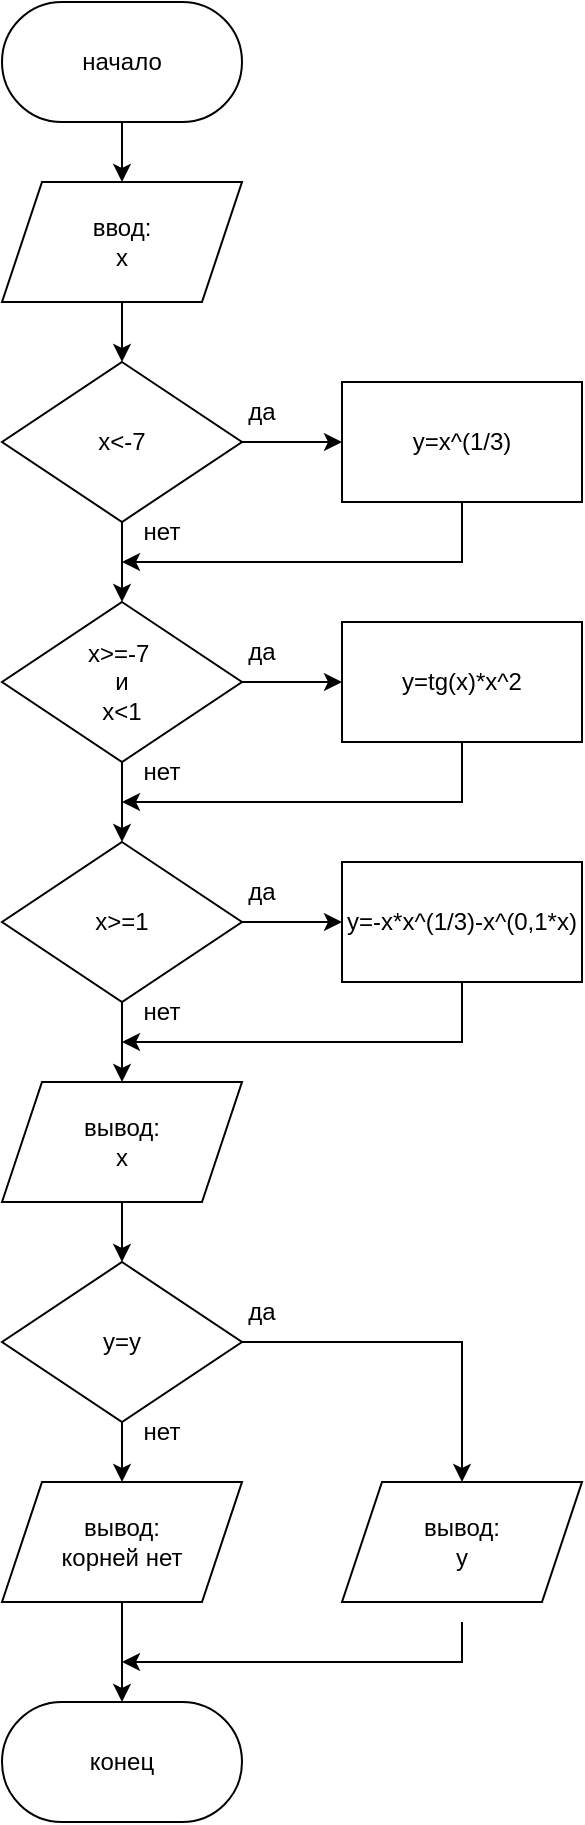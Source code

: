 <mxfile version="22.0.4" type="device">
  <diagram name="Страница — 1" id="dIbMGbSbDrTmaixLUYto">
    <mxGraphModel dx="1034" dy="711" grid="1" gridSize="10" guides="1" tooltips="1" connect="1" arrows="1" fold="1" page="1" pageScale="1" pageWidth="827" pageHeight="1169" math="0" shadow="0">
      <root>
        <mxCell id="0" />
        <mxCell id="1" parent="0" />
        <mxCell id="k3U__Hfp_pY9RrmfNyMo-18" value="" style="edgeStyle=orthogonalEdgeStyle;rounded=0;orthogonalLoop=1;jettySize=auto;html=1;" edge="1" parent="1" source="k3U__Hfp_pY9RrmfNyMo-3" target="k3U__Hfp_pY9RrmfNyMo-5">
          <mxGeometry relative="1" as="geometry" />
        </mxCell>
        <mxCell id="k3U__Hfp_pY9RrmfNyMo-3" value="начало" style="rounded=1;whiteSpace=wrap;html=1;arcSize=50;" vertex="1" parent="1">
          <mxGeometry x="160" y="100" width="120" height="60" as="geometry" />
        </mxCell>
        <mxCell id="k3U__Hfp_pY9RrmfNyMo-19" value="" style="edgeStyle=orthogonalEdgeStyle;rounded=0;orthogonalLoop=1;jettySize=auto;html=1;" edge="1" parent="1" source="k3U__Hfp_pY9RrmfNyMo-5" target="k3U__Hfp_pY9RrmfNyMo-6">
          <mxGeometry relative="1" as="geometry" />
        </mxCell>
        <mxCell id="k3U__Hfp_pY9RrmfNyMo-5" value="ввод:&lt;br&gt;x" style="shape=parallelogram;perimeter=parallelogramPerimeter;whiteSpace=wrap;html=1;fixedSize=1;" vertex="1" parent="1">
          <mxGeometry x="160" y="190" width="120" height="60" as="geometry" />
        </mxCell>
        <mxCell id="k3U__Hfp_pY9RrmfNyMo-20" value="" style="edgeStyle=orthogonalEdgeStyle;rounded=0;orthogonalLoop=1;jettySize=auto;html=1;" edge="1" parent="1" source="k3U__Hfp_pY9RrmfNyMo-6" target="k3U__Hfp_pY9RrmfNyMo-9">
          <mxGeometry relative="1" as="geometry" />
        </mxCell>
        <mxCell id="k3U__Hfp_pY9RrmfNyMo-21" value="" style="edgeStyle=orthogonalEdgeStyle;rounded=0;orthogonalLoop=1;jettySize=auto;html=1;" edge="1" parent="1" source="k3U__Hfp_pY9RrmfNyMo-6" target="k3U__Hfp_pY9RrmfNyMo-7">
          <mxGeometry relative="1" as="geometry" />
        </mxCell>
        <mxCell id="k3U__Hfp_pY9RrmfNyMo-6" value="x&amp;lt;-7" style="rhombus;whiteSpace=wrap;html=1;" vertex="1" parent="1">
          <mxGeometry x="160" y="280" width="120" height="80" as="geometry" />
        </mxCell>
        <mxCell id="k3U__Hfp_pY9RrmfNyMo-22" style="edgeStyle=orthogonalEdgeStyle;rounded=0;orthogonalLoop=1;jettySize=auto;html=1;exitX=0.5;exitY=1;exitDx=0;exitDy=0;" edge="1" parent="1" source="k3U__Hfp_pY9RrmfNyMo-7">
          <mxGeometry relative="1" as="geometry">
            <mxPoint x="220" y="380" as="targetPoint" />
            <Array as="points">
              <mxPoint x="390" y="380" />
              <mxPoint x="220" y="380" />
            </Array>
          </mxGeometry>
        </mxCell>
        <mxCell id="k3U__Hfp_pY9RrmfNyMo-7" value="y=x^(1/3)" style="rounded=0;whiteSpace=wrap;html=1;" vertex="1" parent="1">
          <mxGeometry x="330" y="290" width="120" height="60" as="geometry" />
        </mxCell>
        <mxCell id="k3U__Hfp_pY9RrmfNyMo-26" style="edgeStyle=orthogonalEdgeStyle;rounded=0;orthogonalLoop=1;jettySize=auto;html=1;exitX=0.5;exitY=1;exitDx=0;exitDy=0;" edge="1" parent="1" source="k3U__Hfp_pY9RrmfNyMo-8">
          <mxGeometry relative="1" as="geometry">
            <mxPoint x="220" y="500" as="targetPoint" />
            <Array as="points">
              <mxPoint x="390" y="500" />
              <mxPoint x="220" y="500" />
            </Array>
          </mxGeometry>
        </mxCell>
        <mxCell id="k3U__Hfp_pY9RrmfNyMo-8" value="y=tg(x)*x^2" style="rounded=0;whiteSpace=wrap;html=1;" vertex="1" parent="1">
          <mxGeometry x="330" y="410" width="120" height="60" as="geometry" />
        </mxCell>
        <mxCell id="k3U__Hfp_pY9RrmfNyMo-23" value="" style="edgeStyle=orthogonalEdgeStyle;rounded=0;orthogonalLoop=1;jettySize=auto;html=1;" edge="1" parent="1" source="k3U__Hfp_pY9RrmfNyMo-9" target="k3U__Hfp_pY9RrmfNyMo-8">
          <mxGeometry relative="1" as="geometry" />
        </mxCell>
        <mxCell id="k3U__Hfp_pY9RrmfNyMo-24" value="" style="edgeStyle=orthogonalEdgeStyle;rounded=0;orthogonalLoop=1;jettySize=auto;html=1;" edge="1" parent="1" source="k3U__Hfp_pY9RrmfNyMo-9" target="k3U__Hfp_pY9RrmfNyMo-10">
          <mxGeometry relative="1" as="geometry">
            <Array as="points">
              <mxPoint x="220" y="510" />
              <mxPoint x="220" y="510" />
            </Array>
          </mxGeometry>
        </mxCell>
        <mxCell id="k3U__Hfp_pY9RrmfNyMo-9" value="x&amp;gt;=-7&amp;nbsp;&lt;br&gt;и&lt;br&gt;x&amp;lt;1" style="rhombus;whiteSpace=wrap;html=1;" vertex="1" parent="1">
          <mxGeometry x="160" y="400" width="120" height="80" as="geometry" />
        </mxCell>
        <mxCell id="k3U__Hfp_pY9RrmfNyMo-27" value="" style="edgeStyle=orthogonalEdgeStyle;rounded=0;orthogonalLoop=1;jettySize=auto;html=1;" edge="1" parent="1" source="k3U__Hfp_pY9RrmfNyMo-10" target="k3U__Hfp_pY9RrmfNyMo-11">
          <mxGeometry relative="1" as="geometry" />
        </mxCell>
        <mxCell id="k3U__Hfp_pY9RrmfNyMo-30" value="" style="edgeStyle=orthogonalEdgeStyle;rounded=0;orthogonalLoop=1;jettySize=auto;html=1;" edge="1" parent="1" source="k3U__Hfp_pY9RrmfNyMo-10" target="k3U__Hfp_pY9RrmfNyMo-15">
          <mxGeometry relative="1" as="geometry" />
        </mxCell>
        <mxCell id="k3U__Hfp_pY9RrmfNyMo-10" value="x&amp;gt;=1" style="rhombus;whiteSpace=wrap;html=1;" vertex="1" parent="1">
          <mxGeometry x="160" y="520" width="120" height="80" as="geometry" />
        </mxCell>
        <mxCell id="k3U__Hfp_pY9RrmfNyMo-29" style="edgeStyle=orthogonalEdgeStyle;rounded=0;orthogonalLoop=1;jettySize=auto;html=1;exitX=0.5;exitY=1;exitDx=0;exitDy=0;" edge="1" parent="1" source="k3U__Hfp_pY9RrmfNyMo-11">
          <mxGeometry relative="1" as="geometry">
            <mxPoint x="220" y="620" as="targetPoint" />
            <Array as="points">
              <mxPoint x="390" y="620" />
              <mxPoint x="220" y="620" />
            </Array>
          </mxGeometry>
        </mxCell>
        <mxCell id="k3U__Hfp_pY9RrmfNyMo-11" value="y=-x*x^(1/3)-x^(0,1*x)" style="rounded=0;whiteSpace=wrap;html=1;" vertex="1" parent="1">
          <mxGeometry x="330" y="530" width="120" height="60" as="geometry" />
        </mxCell>
        <mxCell id="k3U__Hfp_pY9RrmfNyMo-33" value="" style="edgeStyle=orthogonalEdgeStyle;rounded=0;orthogonalLoop=1;jettySize=auto;html=1;" edge="1" parent="1" source="k3U__Hfp_pY9RrmfNyMo-12" target="k3U__Hfp_pY9RrmfNyMo-14">
          <mxGeometry relative="1" as="geometry" />
        </mxCell>
        <mxCell id="k3U__Hfp_pY9RrmfNyMo-34" value="" style="edgeStyle=orthogonalEdgeStyle;rounded=0;orthogonalLoop=1;jettySize=auto;html=1;" edge="1" parent="1" source="k3U__Hfp_pY9RrmfNyMo-12" target="k3U__Hfp_pY9RrmfNyMo-13">
          <mxGeometry relative="1" as="geometry" />
        </mxCell>
        <mxCell id="k3U__Hfp_pY9RrmfNyMo-12" value="y=y" style="rhombus;whiteSpace=wrap;html=1;" vertex="1" parent="1">
          <mxGeometry x="160" y="730" width="120" height="80" as="geometry" />
        </mxCell>
        <mxCell id="k3U__Hfp_pY9RrmfNyMo-36" value="" style="edgeStyle=orthogonalEdgeStyle;rounded=0;orthogonalLoop=1;jettySize=auto;html=1;" edge="1" parent="1" source="k3U__Hfp_pY9RrmfNyMo-13" target="k3U__Hfp_pY9RrmfNyMo-16">
          <mxGeometry relative="1" as="geometry" />
        </mxCell>
        <mxCell id="k3U__Hfp_pY9RrmfNyMo-13" value="вывод:&lt;br&gt;корней нет" style="shape=parallelogram;perimeter=parallelogramPerimeter;whiteSpace=wrap;html=1;fixedSize=1;" vertex="1" parent="1">
          <mxGeometry x="160" y="840" width="120" height="60" as="geometry" />
        </mxCell>
        <mxCell id="k3U__Hfp_pY9RrmfNyMo-39" style="edgeStyle=orthogonalEdgeStyle;rounded=0;orthogonalLoop=1;jettySize=auto;html=1;exitX=0.5;exitY=1;exitDx=0;exitDy=0;" edge="1" parent="1">
          <mxGeometry relative="1" as="geometry">
            <mxPoint x="220" y="930" as="targetPoint" />
            <mxPoint x="390" y="910" as="sourcePoint" />
            <Array as="points">
              <mxPoint x="390" y="930" />
              <mxPoint x="220" y="930" />
            </Array>
          </mxGeometry>
        </mxCell>
        <mxCell id="k3U__Hfp_pY9RrmfNyMo-14" value="вывод:&lt;br&gt;y" style="shape=parallelogram;perimeter=parallelogramPerimeter;whiteSpace=wrap;html=1;fixedSize=1;" vertex="1" parent="1">
          <mxGeometry x="330" y="840" width="120" height="60" as="geometry" />
        </mxCell>
        <mxCell id="k3U__Hfp_pY9RrmfNyMo-32" value="" style="edgeStyle=orthogonalEdgeStyle;rounded=0;orthogonalLoop=1;jettySize=auto;html=1;" edge="1" parent="1" source="k3U__Hfp_pY9RrmfNyMo-15" target="k3U__Hfp_pY9RrmfNyMo-12">
          <mxGeometry relative="1" as="geometry" />
        </mxCell>
        <mxCell id="k3U__Hfp_pY9RrmfNyMo-15" value="вывод:&lt;br&gt;x" style="shape=parallelogram;perimeter=parallelogramPerimeter;whiteSpace=wrap;html=1;fixedSize=1;" vertex="1" parent="1">
          <mxGeometry x="160" y="640" width="120" height="60" as="geometry" />
        </mxCell>
        <mxCell id="k3U__Hfp_pY9RrmfNyMo-16" value="конец" style="rounded=1;whiteSpace=wrap;html=1;arcSize=50;" vertex="1" parent="1">
          <mxGeometry x="160" y="950" width="120" height="60" as="geometry" />
        </mxCell>
        <mxCell id="k3U__Hfp_pY9RrmfNyMo-40" value="да" style="text;html=1;strokeColor=none;fillColor=none;align=center;verticalAlign=middle;whiteSpace=wrap;rounded=0;" vertex="1" parent="1">
          <mxGeometry x="260" y="290" width="60" height="30" as="geometry" />
        </mxCell>
        <mxCell id="k3U__Hfp_pY9RrmfNyMo-41" value="нет" style="text;html=1;strokeColor=none;fillColor=none;align=center;verticalAlign=middle;whiteSpace=wrap;rounded=0;" vertex="1" parent="1">
          <mxGeometry x="210" y="350" width="60" height="30" as="geometry" />
        </mxCell>
        <mxCell id="k3U__Hfp_pY9RrmfNyMo-42" value="да" style="text;html=1;strokeColor=none;fillColor=none;align=center;verticalAlign=middle;whiteSpace=wrap;rounded=0;" vertex="1" parent="1">
          <mxGeometry x="260" y="410" width="60" height="30" as="geometry" />
        </mxCell>
        <mxCell id="k3U__Hfp_pY9RrmfNyMo-43" value="да" style="text;html=1;strokeColor=none;fillColor=none;align=center;verticalAlign=middle;whiteSpace=wrap;rounded=0;" vertex="1" parent="1">
          <mxGeometry x="260" y="530" width="60" height="30" as="geometry" />
        </mxCell>
        <mxCell id="k3U__Hfp_pY9RrmfNyMo-44" value="нет" style="text;html=1;strokeColor=none;fillColor=none;align=center;verticalAlign=middle;whiteSpace=wrap;rounded=0;" vertex="1" parent="1">
          <mxGeometry x="210" y="470" width="60" height="30" as="geometry" />
        </mxCell>
        <mxCell id="k3U__Hfp_pY9RrmfNyMo-45" value="нет" style="text;html=1;strokeColor=none;fillColor=none;align=center;verticalAlign=middle;whiteSpace=wrap;rounded=0;" vertex="1" parent="1">
          <mxGeometry x="210" y="590" width="60" height="30" as="geometry" />
        </mxCell>
        <mxCell id="k3U__Hfp_pY9RrmfNyMo-46" value="да" style="text;html=1;strokeColor=none;fillColor=none;align=center;verticalAlign=middle;whiteSpace=wrap;rounded=0;" vertex="1" parent="1">
          <mxGeometry x="260" y="740" width="60" height="30" as="geometry" />
        </mxCell>
        <mxCell id="k3U__Hfp_pY9RrmfNyMo-47" value="нет" style="text;html=1;strokeColor=none;fillColor=none;align=center;verticalAlign=middle;whiteSpace=wrap;rounded=0;" vertex="1" parent="1">
          <mxGeometry x="210" y="800" width="60" height="30" as="geometry" />
        </mxCell>
      </root>
    </mxGraphModel>
  </diagram>
</mxfile>

